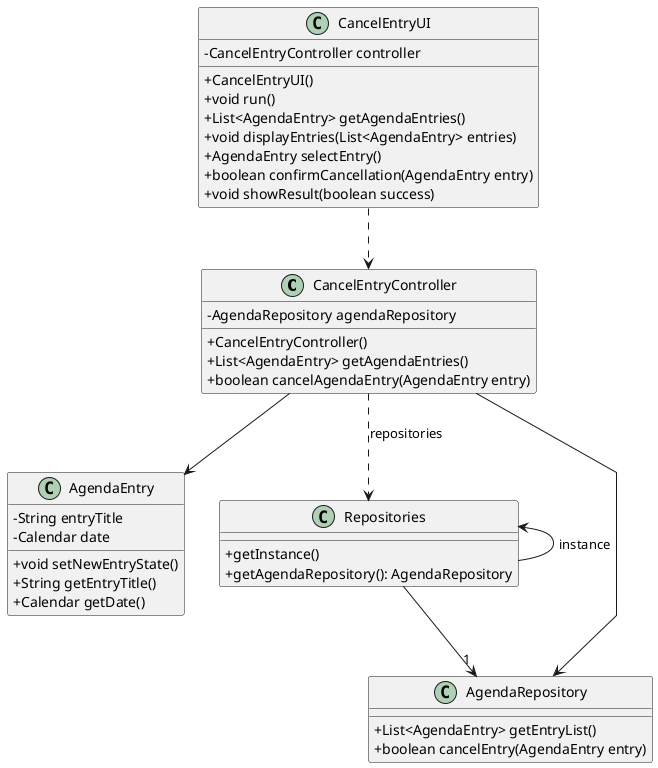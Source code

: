 @startuml
'https://plantuml.com/sequence-diagram

autonumber

@startuml
'skinparam monochrome true
skinparam packageStyle rectangle
skinparam shadowing false
skinparam linetype polyline
'skinparam linetype ortho
skinparam classAttributeIconSize 0

CancelEntryController --> AgendaEntry
CancelEntryController ..> Repositories : repositories
CancelEntryController --> AgendaRepository
CancelEntryUI ..> CancelEntryController
Repositories --> "1" AgendaRepository
Repositories <-- Repositories : instance

class CancelEntryController {
    -AgendaRepository agendaRepository
    +CancelEntryController()
    +List<AgendaEntry> getAgendaEntries()
    +boolean cancelAgendaEntry(AgendaEntry entry)
}

class AgendaEntry {
    -String entryTitle
    -Calendar date
    +void setNewEntryState()
    +String getEntryTitle()
    +Calendar getDate()
}

class AgendaRepository {
    +List<AgendaEntry> getEntryList()
    +boolean cancelEntry(AgendaEntry entry)
}

class CancelEntryUI {
    -CancelEntryController controller
    +CancelEntryUI()
    +void run()
    +List<AgendaEntry> getAgendaEntries()
    +void displayEntries(List<AgendaEntry> entries)
    +AgendaEntry selectEntry()
    +boolean confirmCancellation(AgendaEntry entry)
    +void showResult(boolean success)
}

class Repositories {
    +getInstance()
    +getAgendaRepository(): AgendaRepository
}

@enduml

@enduml